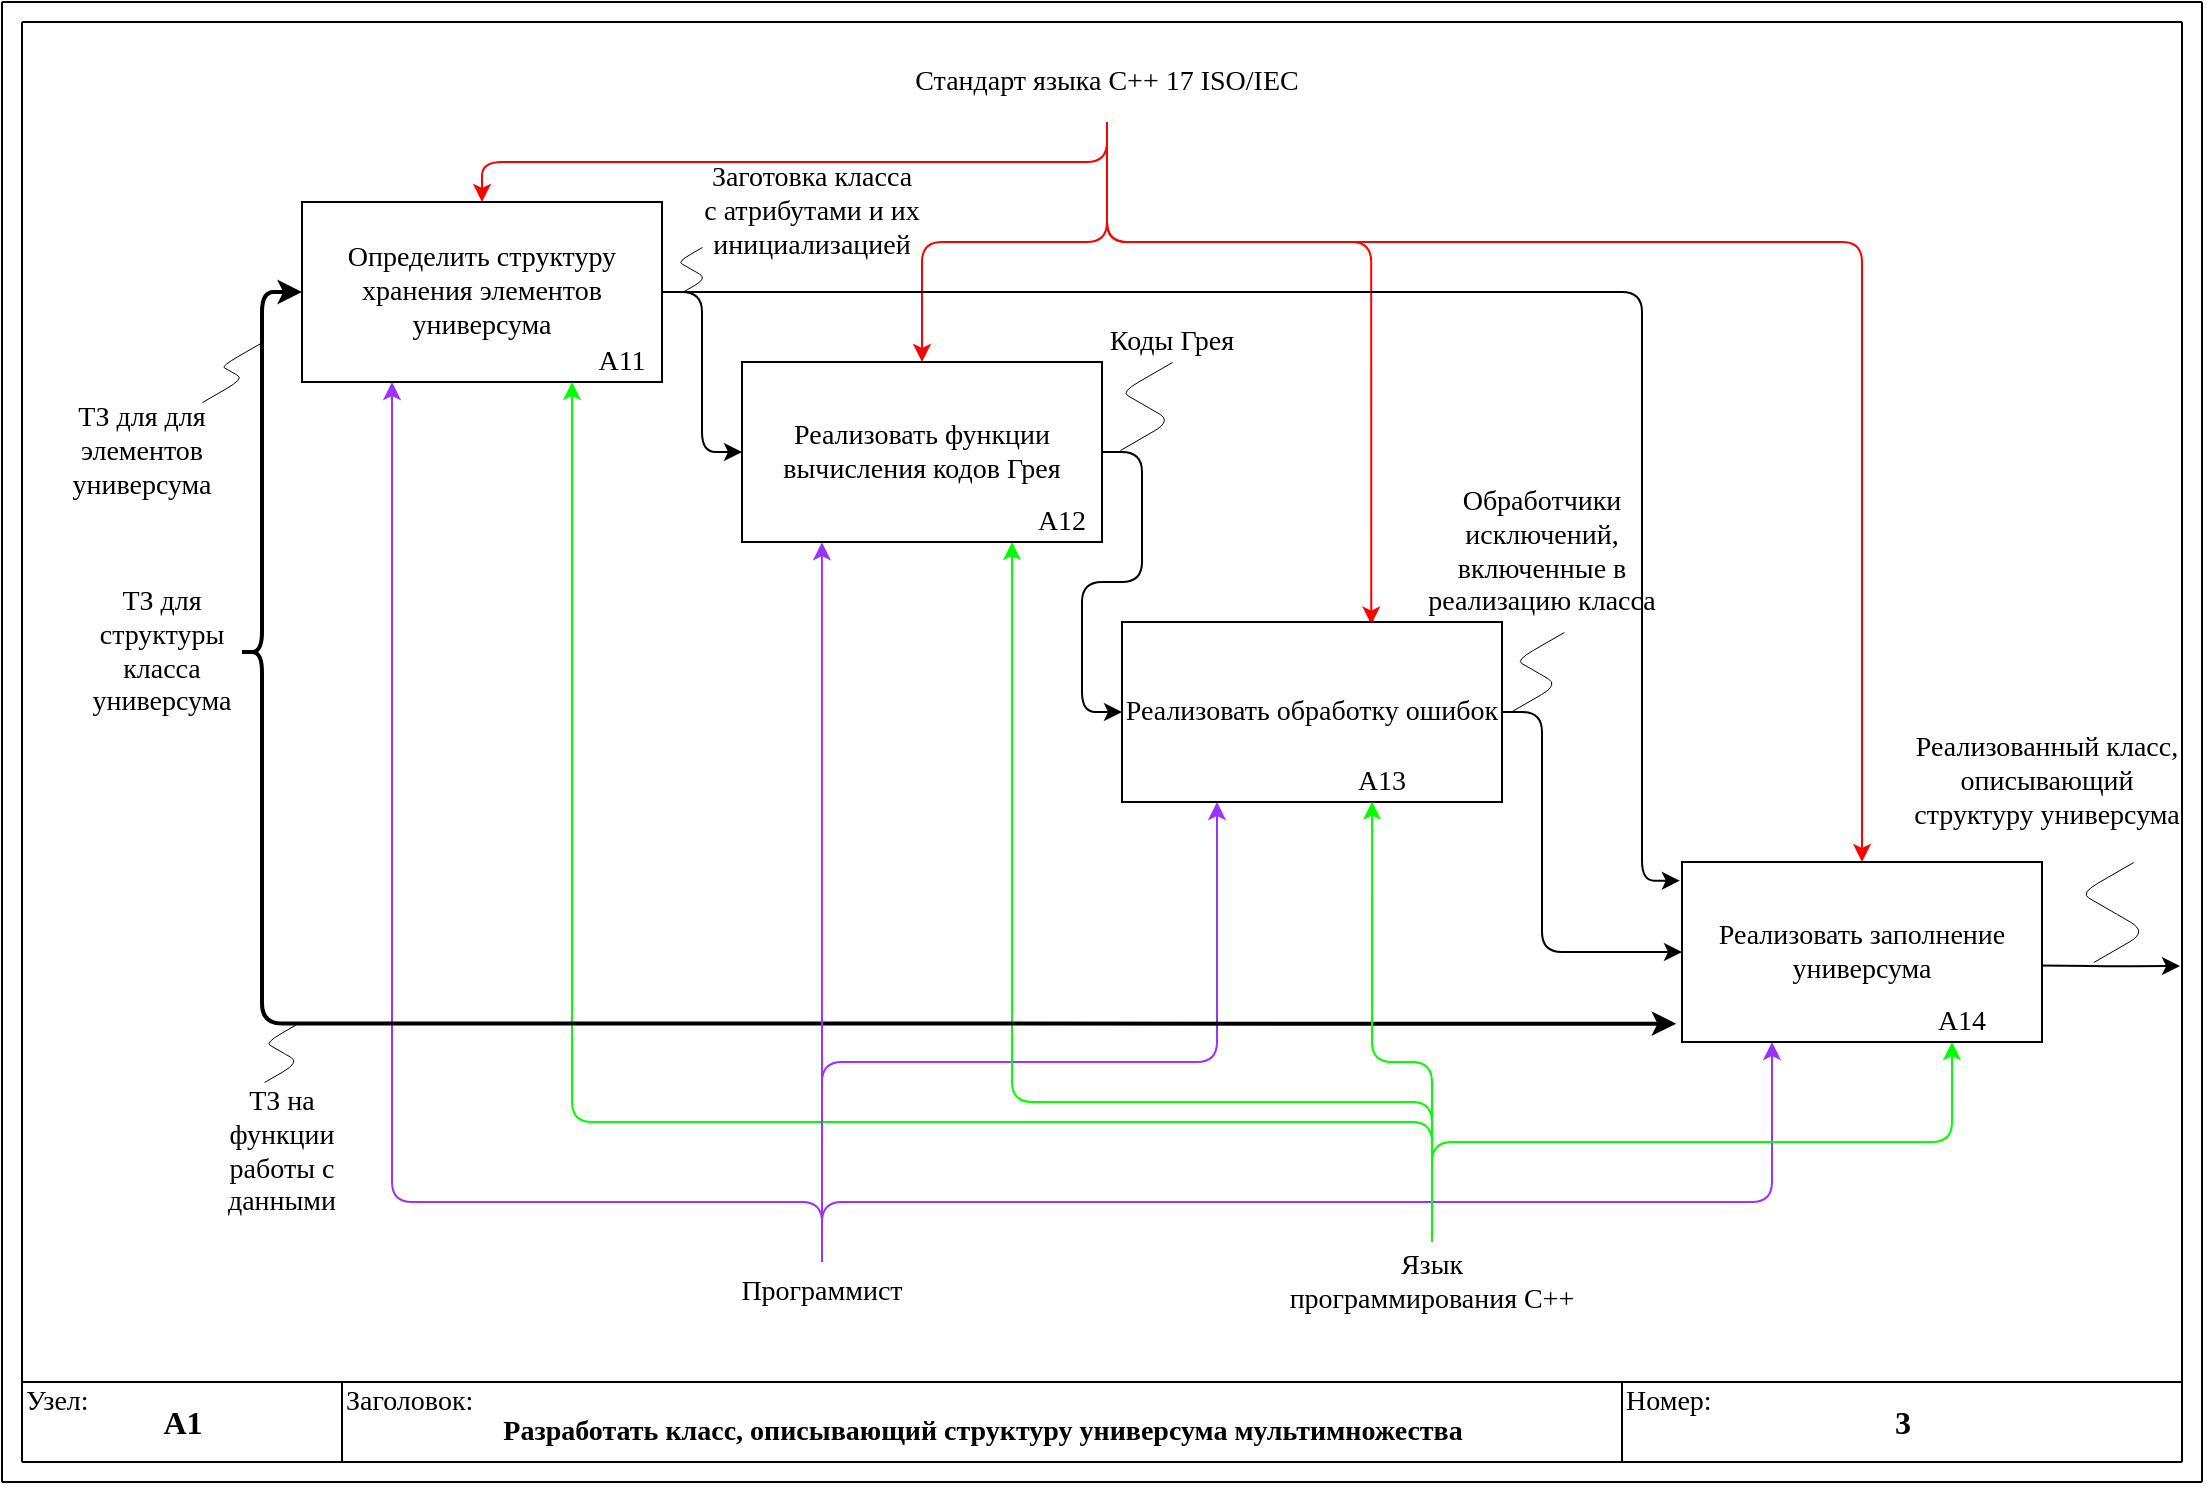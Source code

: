 <mxfile version="25.0.3">
  <diagram id="lyeycGZW0_QT9ZbgY8EM" name="Страница — 1">
    <mxGraphModel dx="913" dy="493" grid="1" gridSize="10" guides="1" tooltips="1" connect="1" arrows="1" fold="1" page="1" pageScale="1" pageWidth="1654" pageHeight="1169" math="0" shadow="0">
      <root>
        <mxCell id="0" />
        <mxCell id="1" parent="0" />
        <mxCell id="8DZsV2622_OFn22rBe2u-1" value="" style="endArrow=none;html=1;fontFamily=Times New Roman;" edge="1" parent="1">
          <mxGeometry width="50" height="50" relative="1" as="geometry">
            <mxPoint x="40" y="40" as="sourcePoint" />
            <mxPoint x="40" y="760" as="targetPoint" />
          </mxGeometry>
        </mxCell>
        <mxCell id="8DZsV2622_OFn22rBe2u-2" value="" style="endArrow=none;html=1;fontFamily=Times New Roman;" edge="1" parent="1">
          <mxGeometry width="50" height="50" relative="1" as="geometry">
            <mxPoint x="1120" y="40" as="sourcePoint" />
            <mxPoint x="1120" y="760" as="targetPoint" />
          </mxGeometry>
        </mxCell>
        <mxCell id="8DZsV2622_OFn22rBe2u-3" value="" style="endArrow=none;html=1;fontFamily=Times New Roman;" edge="1" parent="1">
          <mxGeometry width="50" height="50" relative="1" as="geometry">
            <mxPoint x="40" y="760" as="sourcePoint" />
            <mxPoint x="1120" y="760" as="targetPoint" />
          </mxGeometry>
        </mxCell>
        <mxCell id="8DZsV2622_OFn22rBe2u-4" value="" style="endArrow=none;html=1;fontFamily=Times New Roman;" edge="1" parent="1">
          <mxGeometry width="50" height="50" relative="1" as="geometry">
            <mxPoint x="30" y="30" as="sourcePoint" />
            <mxPoint x="30" y="770" as="targetPoint" />
          </mxGeometry>
        </mxCell>
        <mxCell id="8DZsV2622_OFn22rBe2u-5" value="" style="endArrow=none;html=1;fontFamily=Times New Roman;" edge="1" parent="1">
          <mxGeometry width="50" height="50" relative="1" as="geometry">
            <mxPoint x="1130" y="30" as="sourcePoint" />
            <mxPoint x="1130" y="770" as="targetPoint" />
          </mxGeometry>
        </mxCell>
        <mxCell id="8DZsV2622_OFn22rBe2u-6" value="" style="endArrow=none;html=1;fontFamily=Times New Roman;" edge="1" parent="1">
          <mxGeometry width="50" height="50" relative="1" as="geometry">
            <mxPoint x="30" y="770" as="sourcePoint" />
            <mxPoint x="1130" y="770" as="targetPoint" />
          </mxGeometry>
        </mxCell>
        <mxCell id="8DZsV2622_OFn22rBe2u-7" value="" style="endArrow=none;html=1;fontFamily=Times New Roman;" edge="1" parent="1">
          <mxGeometry width="50" height="50" relative="1" as="geometry">
            <mxPoint x="40" y="720" as="sourcePoint" />
            <mxPoint x="1120" y="720" as="targetPoint" />
          </mxGeometry>
        </mxCell>
        <mxCell id="8DZsV2622_OFn22rBe2u-8" value="" style="endArrow=none;html=1;fontFamily=Times New Roman;" edge="1" parent="1">
          <mxGeometry width="50" height="50" relative="1" as="geometry">
            <mxPoint x="200" y="720" as="sourcePoint" />
            <mxPoint x="200" y="760" as="targetPoint" />
          </mxGeometry>
        </mxCell>
        <mxCell id="8DZsV2622_OFn22rBe2u-9" value="" style="endArrow=none;html=1;fontFamily=Times New Roman;" edge="1" parent="1">
          <mxGeometry width="50" height="50" relative="1" as="geometry">
            <mxPoint x="840" y="720" as="sourcePoint" />
            <mxPoint x="840" y="760" as="targetPoint" />
          </mxGeometry>
        </mxCell>
        <mxCell id="8DZsV2622_OFn22rBe2u-10" value="&lt;font style=&quot;font-size: 14px&quot;&gt;Узел:&lt;br&gt;&lt;/font&gt;" style="text;html=1;strokeColor=none;fillColor=none;align=left;verticalAlign=middle;whiteSpace=wrap;rounded=0;fontFamily=Times New Roman;" vertex="1" parent="1">
          <mxGeometry x="40" y="720" width="160" height="20" as="geometry" />
        </mxCell>
        <mxCell id="8DZsV2622_OFn22rBe2u-11" value="&lt;font style=&quot;font-size: 14px&quot;&gt;Заголовок:&lt;br&gt;&lt;/font&gt;" style="text;html=1;strokeColor=none;fillColor=none;align=left;verticalAlign=middle;whiteSpace=wrap;rounded=0;fontFamily=Times New Roman;" vertex="1" parent="1">
          <mxGeometry x="200" y="720" width="160" height="20" as="geometry" />
        </mxCell>
        <mxCell id="8DZsV2622_OFn22rBe2u-12" value="&lt;font style=&quot;font-size: 14px&quot;&gt;Номер:&lt;br&gt;&lt;/font&gt;" style="text;html=1;strokeColor=none;fillColor=none;align=left;verticalAlign=middle;whiteSpace=wrap;rounded=0;fontFamily=Times New Roman;" vertex="1" parent="1">
          <mxGeometry x="840" y="720" width="160" height="20" as="geometry" />
        </mxCell>
        <mxCell id="8DZsV2622_OFn22rBe2u-13" value="&lt;font style=&quot;font-size: 16px&quot;&gt;&lt;b&gt;A1&lt;/b&gt;&lt;/font&gt;" style="text;html=1;align=center;verticalAlign=middle;resizable=0;points=[];autosize=1;fontFamily=Times New Roman;" vertex="1" parent="1">
          <mxGeometry x="100" y="725" width="40" height="30" as="geometry" />
        </mxCell>
        <mxCell id="8DZsV2622_OFn22rBe2u-14" value="&lt;font style=&quot;font-size: 16px&quot;&gt;&lt;b&gt;3&lt;/b&gt;&lt;/font&gt;" style="text;html=1;align=center;verticalAlign=middle;resizable=0;points=[];autosize=1;fontFamily=Times New Roman;" vertex="1" parent="1">
          <mxGeometry x="965" y="725" width="30" height="30" as="geometry" />
        </mxCell>
        <mxCell id="8DZsV2622_OFn22rBe2u-15" value="&lt;span style=&quot;font-size: 14px;&quot;&gt;&lt;b&gt;Разработать класс, описывающий структуру универсума мультимножества&lt;/b&gt;&lt;/span&gt;" style="text;html=1;align=center;verticalAlign=middle;resizable=0;points=[];autosize=1;fontFamily=Times New Roman;" vertex="1" parent="1">
          <mxGeometry x="270" y="730" width="500" height="30" as="geometry" />
        </mxCell>
        <mxCell id="8DZsV2622_OFn22rBe2u-16" style="edgeStyle=orthogonalEdgeStyle;shape=connector;rounded=1;orthogonalLoop=1;jettySize=auto;html=1;exitX=1;exitY=0.5;exitDx=0;exitDy=0;entryX=0;entryY=0.5;entryDx=0;entryDy=0;strokeColor=default;align=center;verticalAlign=middle;fontFamily=Times New Roman;fontSize=11;fontColor=default;labelBackgroundColor=default;endArrow=classic;" edge="1" parent="1" source="8DZsV2622_OFn22rBe2u-17" target="8DZsV2622_OFn22rBe2u-39">
          <mxGeometry relative="1" as="geometry" />
        </mxCell>
        <mxCell id="8DZsV2622_OFn22rBe2u-17" value="&lt;font style=&quot;font-size: 14px;&quot;&gt;Определить структуру хранения элементов универсума&lt;/font&gt;" style="rounded=0;whiteSpace=wrap;html=1;fontFamily=Times New Roman;" vertex="1" parent="1">
          <mxGeometry x="180" y="130" width="180" height="90" as="geometry" />
        </mxCell>
        <mxCell id="8DZsV2622_OFn22rBe2u-18" value="" style="endArrow=classic;html=1;fontFamily=Times New Roman;entryX=0;entryY=0.5;entryDx=0;entryDy=0;edgeStyle=orthogonalEdgeStyle;exitX=1;exitY=0.5;exitDx=0;exitDy=0;strokeWidth=2;" edge="1" parent="1" target="8DZsV2622_OFn22rBe2u-17">
          <mxGeometry width="50" height="50" relative="1" as="geometry">
            <mxPoint x="150" y="355" as="sourcePoint" />
            <mxPoint x="230" y="364" as="targetPoint" />
            <Array as="points">
              <mxPoint x="160" y="355" />
              <mxPoint x="160" y="175" />
            </Array>
          </mxGeometry>
        </mxCell>
        <mxCell id="8DZsV2622_OFn22rBe2u-19" value="&lt;font style=&quot;font-size: 14px;&quot;&gt;А&lt;/font&gt;&lt;font style=&quot;font-size: 14px;&quot;&gt;11&lt;/font&gt;" style="text;html=1;strokeColor=none;fillColor=none;align=center;verticalAlign=middle;whiteSpace=wrap;rounded=0;fontFamily=Times New Roman;" vertex="1" parent="1">
          <mxGeometry x="320" y="200" width="40" height="20" as="geometry" />
        </mxCell>
        <mxCell id="8DZsV2622_OFn22rBe2u-20" style="edgeStyle=orthogonalEdgeStyle;shape=connector;rounded=1;orthogonalLoop=1;jettySize=auto;html=1;exitX=0.5;exitY=0;exitDx=0;exitDy=0;entryX=0.25;entryY=1;entryDx=0;entryDy=0;strokeColor=#9933FF;align=center;verticalAlign=middle;fontFamily=Times New Roman;fontSize=11;fontColor=default;labelBackgroundColor=default;endArrow=classic;" edge="1" parent="1" source="8DZsV2622_OFn22rBe2u-23" target="8DZsV2622_OFn22rBe2u-41">
          <mxGeometry relative="1" as="geometry">
            <Array as="points">
              <mxPoint x="440" y="560" />
              <mxPoint x="637" y="560" />
            </Array>
          </mxGeometry>
        </mxCell>
        <mxCell id="8DZsV2622_OFn22rBe2u-21" style="edgeStyle=orthogonalEdgeStyle;shape=connector;rounded=1;orthogonalLoop=1;jettySize=auto;html=1;exitX=0.5;exitY=0;exitDx=0;exitDy=0;entryX=0.25;entryY=1;entryDx=0;entryDy=0;strokeColor=#9933FF;align=center;verticalAlign=middle;fontFamily=Times New Roman;fontSize=11;fontColor=default;labelBackgroundColor=default;endArrow=classic;" edge="1" parent="1" source="8DZsV2622_OFn22rBe2u-23" target="8DZsV2622_OFn22rBe2u-17">
          <mxGeometry relative="1" as="geometry">
            <Array as="points">
              <mxPoint x="440" y="630" />
              <mxPoint x="225" y="630" />
            </Array>
          </mxGeometry>
        </mxCell>
        <mxCell id="8DZsV2622_OFn22rBe2u-22" style="edgeStyle=orthogonalEdgeStyle;shape=connector;rounded=1;orthogonalLoop=1;jettySize=auto;html=1;exitX=0.5;exitY=0;exitDx=0;exitDy=0;entryX=0.25;entryY=1;entryDx=0;entryDy=0;strokeColor=#9933FF;align=center;verticalAlign=middle;fontFamily=Times New Roman;fontSize=11;fontColor=default;labelBackgroundColor=default;endArrow=classic;" edge="1" parent="1" source="8DZsV2622_OFn22rBe2u-23" target="8DZsV2622_OFn22rBe2u-43">
          <mxGeometry relative="1" as="geometry">
            <Array as="points">
              <mxPoint x="440" y="630" />
              <mxPoint x="915" y="630" />
            </Array>
          </mxGeometry>
        </mxCell>
        <mxCell id="8DZsV2622_OFn22rBe2u-23" value="&lt;font style=&quot;font-size: 14px;&quot;&gt;Программист&lt;/font&gt;" style="text;html=1;strokeColor=none;fillColor=none;align=center;verticalAlign=middle;whiteSpace=wrap;rounded=0;fontFamily=Times New Roman;" vertex="1" parent="1">
          <mxGeometry x="390" y="660" width="100" height="30" as="geometry" />
        </mxCell>
        <mxCell id="8DZsV2622_OFn22rBe2u-24" style="edgeStyle=orthogonalEdgeStyle;shape=connector;rounded=1;orthogonalLoop=1;jettySize=auto;html=1;exitX=0.5;exitY=0;exitDx=0;exitDy=0;entryX=0.75;entryY=1;entryDx=0;entryDy=0;strokeColor=#00FF00;align=center;verticalAlign=middle;fontFamily=Times New Roman;fontSize=11;fontColor=default;labelBackgroundColor=default;endArrow=classic;" edge="1" parent="1" source="8DZsV2622_OFn22rBe2u-27" target="8DZsV2622_OFn22rBe2u-43">
          <mxGeometry relative="1" as="geometry">
            <Array as="points" />
          </mxGeometry>
        </mxCell>
        <mxCell id="8DZsV2622_OFn22rBe2u-25" style="edgeStyle=orthogonalEdgeStyle;shape=connector;rounded=1;orthogonalLoop=1;jettySize=auto;html=1;exitX=0.5;exitY=0;exitDx=0;exitDy=0;entryX=0.75;entryY=1;entryDx=0;entryDy=0;strokeColor=#00FF00;align=center;verticalAlign=middle;fontFamily=Times New Roman;fontSize=11;fontColor=default;labelBackgroundColor=default;endArrow=classic;" edge="1" parent="1" source="8DZsV2622_OFn22rBe2u-27" target="8DZsV2622_OFn22rBe2u-39">
          <mxGeometry relative="1" as="geometry">
            <Array as="points">
              <mxPoint x="745" y="580" />
              <mxPoint x="535" y="580" />
            </Array>
          </mxGeometry>
        </mxCell>
        <mxCell id="8DZsV2622_OFn22rBe2u-26" style="edgeStyle=orthogonalEdgeStyle;shape=connector;rounded=1;orthogonalLoop=1;jettySize=auto;html=1;exitX=0.5;exitY=0;exitDx=0;exitDy=0;entryX=0.75;entryY=1;entryDx=0;entryDy=0;strokeColor=#00FF00;align=center;verticalAlign=middle;fontFamily=Times New Roman;fontSize=11;fontColor=default;labelBackgroundColor=default;endArrow=classic;" edge="1" parent="1" source="8DZsV2622_OFn22rBe2u-27" target="8DZsV2622_OFn22rBe2u-17">
          <mxGeometry relative="1" as="geometry">
            <Array as="points">
              <mxPoint x="745" y="590" />
              <mxPoint x="315" y="590" />
            </Array>
          </mxGeometry>
        </mxCell>
        <mxCell id="8DZsV2622_OFn22rBe2u-27" value="&lt;font style=&quot;font-size: 14px;&quot;&gt;Язык программирования С++&lt;/font&gt;" style="text;html=1;strokeColor=none;fillColor=none;align=center;verticalAlign=middle;whiteSpace=wrap;rounded=0;fontFamily=Times New Roman;" vertex="1" parent="1">
          <mxGeometry x="670" y="650" width="150" height="40" as="geometry" />
        </mxCell>
        <mxCell id="8DZsV2622_OFn22rBe2u-28" value="&lt;font style=&quot;font-size: 14px;&quot;&gt;Реализованный класс, описывающий структуру универсума&lt;/font&gt;" style="text;html=1;strokeColor=none;fillColor=none;align=center;verticalAlign=middle;whiteSpace=wrap;rounded=0;fontFamily=Times New Roman;" vertex="1" parent="1">
          <mxGeometry x="980" y="380" width="145" height="80" as="geometry" />
        </mxCell>
        <mxCell id="8DZsV2622_OFn22rBe2u-29" style="edgeStyle=orthogonalEdgeStyle;shape=connector;rounded=1;orthogonalLoop=1;jettySize=auto;html=1;exitX=0.5;exitY=1;exitDx=0;exitDy=0;entryX=0.5;entryY=0;entryDx=0;entryDy=0;strokeColor=#FF0000;align=center;verticalAlign=middle;fontFamily=Times New Roman;fontSize=11;fontColor=default;labelBackgroundColor=default;endArrow=classic;" edge="1" parent="1" source="8DZsV2622_OFn22rBe2u-32" target="8DZsV2622_OFn22rBe2u-39">
          <mxGeometry relative="1" as="geometry" />
        </mxCell>
        <mxCell id="8DZsV2622_OFn22rBe2u-30" style="edgeStyle=orthogonalEdgeStyle;shape=connector;rounded=1;orthogonalLoop=1;jettySize=auto;html=1;exitX=0.5;exitY=1;exitDx=0;exitDy=0;entryX=0.656;entryY=0.014;entryDx=0;entryDy=0;strokeColor=#FF0000;align=center;verticalAlign=middle;fontFamily=Times New Roman;fontSize=11;fontColor=default;labelBackgroundColor=default;endArrow=classic;entryPerimeter=0;" edge="1" parent="1" source="8DZsV2622_OFn22rBe2u-32" target="8DZsV2622_OFn22rBe2u-41">
          <mxGeometry relative="1" as="geometry">
            <Array as="points">
              <mxPoint x="582" y="150" />
            </Array>
          </mxGeometry>
        </mxCell>
        <mxCell id="8DZsV2622_OFn22rBe2u-73" style="edgeStyle=orthogonalEdgeStyle;shape=connector;rounded=1;orthogonalLoop=1;jettySize=auto;html=1;exitX=0.5;exitY=1;exitDx=0;exitDy=0;entryX=0.5;entryY=0;entryDx=0;entryDy=0;strokeColor=#FF0000;align=center;verticalAlign=middle;fontFamily=Times New Roman;fontSize=11;fontColor=default;labelBackgroundColor=default;endArrow=classic;" edge="1" parent="1" source="8DZsV2622_OFn22rBe2u-32" target="8DZsV2622_OFn22rBe2u-43">
          <mxGeometry relative="1" as="geometry">
            <Array as="points">
              <mxPoint x="582" y="150" />
              <mxPoint x="960" y="150" />
            </Array>
          </mxGeometry>
        </mxCell>
        <mxCell id="8DZsV2622_OFn22rBe2u-32" value="&lt;font style=&quot;font-size: 14px;&quot;&gt;Стандарт языка C++ 17 ISO/IEC&lt;/font&gt;" style="text;html=1;strokeColor=none;fillColor=none;align=center;verticalAlign=middle;whiteSpace=wrap;rounded=0;fontFamily=Times New Roman;" vertex="1" parent="1">
          <mxGeometry x="440" y="50" width="285" height="40" as="geometry" />
        </mxCell>
        <mxCell id="8DZsV2622_OFn22rBe2u-34" style="edgeStyle=orthogonalEdgeStyle;shape=connector;rounded=1;orthogonalLoop=1;jettySize=auto;html=1;exitX=1;exitY=0.5;exitDx=0;exitDy=0;strokeColor=default;align=center;verticalAlign=middle;fontFamily=Times New Roman;fontSize=11;fontColor=default;labelBackgroundColor=default;endArrow=classic;entryX=-0.016;entryY=0.898;entryDx=0;entryDy=0;entryPerimeter=0;strokeWidth=2;" edge="1" parent="1" target="8DZsV2622_OFn22rBe2u-43">
          <mxGeometry relative="1" as="geometry">
            <mxPoint x="810" y="460" as="targetPoint" />
            <Array as="points">
              <mxPoint x="160" y="355" />
              <mxPoint x="160" y="541" />
            </Array>
            <mxPoint x="150" y="355" as="sourcePoint" />
          </mxGeometry>
        </mxCell>
        <mxCell id="8DZsV2622_OFn22rBe2u-36" value="" style="endArrow=none;html=1;rounded=0;fontFamily=Times New Roman;" edge="1" parent="1">
          <mxGeometry width="50" height="50" relative="1" as="geometry">
            <mxPoint x="40" y="40" as="sourcePoint" />
            <mxPoint x="1120" y="40" as="targetPoint" />
          </mxGeometry>
        </mxCell>
        <mxCell id="8DZsV2622_OFn22rBe2u-37" value="" style="endArrow=none;html=1;rounded=0;fontFamily=Times New Roman;" edge="1" parent="1">
          <mxGeometry width="50" height="50" relative="1" as="geometry">
            <mxPoint x="30" y="30" as="sourcePoint" />
            <mxPoint x="1130" y="30" as="targetPoint" />
          </mxGeometry>
        </mxCell>
        <mxCell id="8DZsV2622_OFn22rBe2u-75" style="edgeStyle=orthogonalEdgeStyle;shape=connector;rounded=1;orthogonalLoop=1;jettySize=auto;html=1;exitX=1;exitY=0.5;exitDx=0;exitDy=0;entryX=0;entryY=0.5;entryDx=0;entryDy=0;strokeColor=default;align=center;verticalAlign=middle;fontFamily=Times New Roman;fontSize=11;fontColor=default;labelBackgroundColor=default;endArrow=classic;" edge="1" parent="1" source="8DZsV2622_OFn22rBe2u-39" target="8DZsV2622_OFn22rBe2u-41">
          <mxGeometry relative="1" as="geometry" />
        </mxCell>
        <mxCell id="8DZsV2622_OFn22rBe2u-39" value="&lt;font style=&quot;font-size: 14px;&quot;&gt;Реализовать функции вычисления кодов Грея&lt;/font&gt;" style="rounded=0;whiteSpace=wrap;html=1;fontFamily=Times New Roman;" vertex="1" parent="1">
          <mxGeometry x="400" y="210" width="180" height="90" as="geometry" />
        </mxCell>
        <mxCell id="8DZsV2622_OFn22rBe2u-40" style="edgeStyle=orthogonalEdgeStyle;shape=connector;rounded=1;orthogonalLoop=1;jettySize=auto;html=1;exitX=1;exitY=0.5;exitDx=0;exitDy=0;entryX=0;entryY=0.5;entryDx=0;entryDy=0;strokeColor=default;align=center;verticalAlign=middle;fontFamily=Times New Roman;fontSize=11;fontColor=default;labelBackgroundColor=default;endArrow=classic;" edge="1" parent="1" source="8DZsV2622_OFn22rBe2u-41" target="8DZsV2622_OFn22rBe2u-43">
          <mxGeometry relative="1" as="geometry">
            <Array as="points">
              <mxPoint x="800" y="385" />
              <mxPoint x="800" y="505" />
            </Array>
          </mxGeometry>
        </mxCell>
        <mxCell id="8DZsV2622_OFn22rBe2u-41" value="&lt;font style=&quot;font-size: 14px;&quot;&gt;Реализовать обработку ошибок&lt;/font&gt;" style="rounded=0;whiteSpace=wrap;html=1;fontFamily=Times New Roman;" vertex="1" parent="1">
          <mxGeometry x="590" y="340" width="190" height="90" as="geometry" />
        </mxCell>
        <mxCell id="8DZsV2622_OFn22rBe2u-42" style="edgeStyle=orthogonalEdgeStyle;shape=connector;rounded=1;orthogonalLoop=1;jettySize=auto;html=1;strokeColor=default;align=center;verticalAlign=middle;fontFamily=Times New Roman;fontSize=11;fontColor=default;labelBackgroundColor=default;endArrow=classic;" edge="1" parent="1">
          <mxGeometry relative="1" as="geometry">
            <mxPoint x="1119" y="512" as="targetPoint" />
            <mxPoint x="1049" y="511.71" as="sourcePoint" />
          </mxGeometry>
        </mxCell>
        <mxCell id="8DZsV2622_OFn22rBe2u-43" value="&lt;font style=&quot;font-size: 14px;&quot;&gt;Реализовать заполнение универсума&lt;/font&gt;" style="rounded=0;whiteSpace=wrap;html=1;fontFamily=Times New Roman;" vertex="1" parent="1">
          <mxGeometry x="870" y="460" width="180" height="90" as="geometry" />
        </mxCell>
        <mxCell id="8DZsV2622_OFn22rBe2u-44" value="" style="endArrow=classic;html=1;rounded=1;strokeColor=#FF0000;align=center;verticalAlign=middle;fontFamily=Times New Roman;fontSize=11;fontColor=default;labelBackgroundColor=default;edgeStyle=orthogonalEdgeStyle;entryX=0.5;entryY=0;entryDx=0;entryDy=0;exitX=0.5;exitY=1;exitDx=0;exitDy=0;" edge="1" parent="1" source="8DZsV2622_OFn22rBe2u-32" target="8DZsV2622_OFn22rBe2u-17">
          <mxGeometry width="50" height="50" relative="1" as="geometry">
            <mxPoint x="520" y="170" as="sourcePoint" />
            <mxPoint x="570" y="120" as="targetPoint" />
          </mxGeometry>
        </mxCell>
        <mxCell id="8DZsV2622_OFn22rBe2u-45" value="&lt;font style=&quot;font-size: 14px;&quot;&gt;A12&lt;/font&gt;" style="text;html=1;strokeColor=none;fillColor=none;align=center;verticalAlign=middle;whiteSpace=wrap;rounded=0;fontFamily=Times New Roman;" vertex="1" parent="1">
          <mxGeometry x="540" y="280" width="40" height="20" as="geometry" />
        </mxCell>
        <mxCell id="8DZsV2622_OFn22rBe2u-46" value="&lt;font style=&quot;font-size: 14px;&quot;&gt;А13&lt;/font&gt;" style="text;html=1;strokeColor=none;fillColor=none;align=center;verticalAlign=middle;whiteSpace=wrap;rounded=0;fontFamily=Times New Roman;" vertex="1" parent="1">
          <mxGeometry x="700" y="410" width="40" height="20" as="geometry" />
        </mxCell>
        <mxCell id="8DZsV2622_OFn22rBe2u-47" value="&lt;font style=&quot;font-size: 14px;&quot;&gt;А14&lt;/font&gt;" style="text;html=1;strokeColor=none;fillColor=none;align=center;verticalAlign=middle;whiteSpace=wrap;rounded=0;fontFamily=Times New Roman;" vertex="1" parent="1">
          <mxGeometry x="990" y="530" width="40" height="20" as="geometry" />
        </mxCell>
        <mxCell id="8DZsV2622_OFn22rBe2u-48" style="edgeStyle=orthogonalEdgeStyle;shape=connector;rounded=1;orthogonalLoop=1;jettySize=auto;html=1;exitX=0.5;exitY=0;exitDx=0;exitDy=0;strokeColor=#9933FF;align=center;verticalAlign=middle;fontFamily=Times New Roman;fontSize=11;fontColor=default;labelBackgroundColor=default;endArrow=classic;entryX=0.222;entryY=1.001;entryDx=0;entryDy=0;entryPerimeter=0;" edge="1" parent="1" source="8DZsV2622_OFn22rBe2u-23" target="8DZsV2622_OFn22rBe2u-39">
          <mxGeometry relative="1" as="geometry">
            <mxPoint x="440" y="310" as="targetPoint" />
          </mxGeometry>
        </mxCell>
        <mxCell id="8DZsV2622_OFn22rBe2u-49" style="edgeStyle=orthogonalEdgeStyle;shape=connector;rounded=1;orthogonalLoop=1;jettySize=auto;html=1;exitX=0.5;exitY=0;exitDx=0;exitDy=0;entryX=0.658;entryY=0.998;entryDx=0;entryDy=0;entryPerimeter=0;strokeColor=#00FF00;align=center;verticalAlign=middle;fontFamily=Times New Roman;fontSize=11;fontColor=default;labelBackgroundColor=default;endArrow=classic;" edge="1" parent="1" source="8DZsV2622_OFn22rBe2u-27" target="8DZsV2622_OFn22rBe2u-41">
          <mxGeometry relative="1" as="geometry">
            <Array as="points">
              <mxPoint x="745" y="560" />
              <mxPoint x="715" y="560" />
            </Array>
          </mxGeometry>
        </mxCell>
        <mxCell id="8DZsV2622_OFn22rBe2u-51" value="&lt;font style=&quot;font-size: 14px;&quot;&gt;ТЗ для структуры класса универсума&lt;/font&gt;" style="text;html=1;align=center;verticalAlign=middle;whiteSpace=wrap;rounded=0;fontFamily=Times New Roman;fontSize=11;fontColor=default;labelBackgroundColor=none;" vertex="1" parent="1">
          <mxGeometry x="70" y="340" width="80" height="30" as="geometry" />
        </mxCell>
        <mxCell id="8DZsV2622_OFn22rBe2u-52" value="" style="endArrow=none;html=1;rounded=1;strokeColor=default;align=center;verticalAlign=middle;fontFamily=Times New Roman;fontSize=11;fontColor=default;labelBackgroundColor=default;edgeStyle=isometricEdgeStyle;strokeWidth=0.5;" edge="1" parent="1">
          <mxGeometry width="50" height="50" relative="1" as="geometry">
            <mxPoint x="130" y="230" as="sourcePoint" />
            <mxPoint x="160" y="200" as="targetPoint" />
          </mxGeometry>
        </mxCell>
        <mxCell id="8DZsV2622_OFn22rBe2u-53" value="&lt;font style=&quot;font-size: 14px;&quot;&gt;ТЗ для для элементов универсума&lt;/font&gt;" style="text;html=1;align=center;verticalAlign=middle;whiteSpace=wrap;rounded=0;fontFamily=Times New Roman;fontSize=11;fontColor=default;labelBackgroundColor=none;" vertex="1" parent="1">
          <mxGeometry x="60" y="220" width="80" height="70" as="geometry" />
        </mxCell>
        <mxCell id="8DZsV2622_OFn22rBe2u-54" value="" style="endArrow=none;html=1;rounded=1;strokeColor=default;align=center;verticalAlign=middle;fontFamily=Times New Roman;fontSize=11;fontColor=default;labelBackgroundColor=default;edgeStyle=isometricEdgeStyle;strokeWidth=0.5;entryX=0;entryY=0.75;entryDx=0;entryDy=0;" edge="1" parent="1">
          <mxGeometry width="50" height="50" relative="1" as="geometry">
            <mxPoint x="370" y="175" as="sourcePoint" />
            <mxPoint x="380" y="152.5" as="targetPoint" />
          </mxGeometry>
        </mxCell>
        <mxCell id="8DZsV2622_OFn22rBe2u-55" value="&lt;span style=&quot;font-size: 14px;&quot;&gt;Заготовка класса с атрибутами и их инициализацией&lt;/span&gt;" style="text;html=1;align=center;verticalAlign=middle;whiteSpace=wrap;rounded=0;fontFamily=Times New Roman;fontSize=11;fontColor=default;labelBackgroundColor=none;" vertex="1" parent="1">
          <mxGeometry x="380" y="110" width="110" height="50" as="geometry" />
        </mxCell>
        <mxCell id="8DZsV2622_OFn22rBe2u-56" value="" style="endArrow=none;html=1;rounded=1;strokeColor=default;align=center;verticalAlign=middle;fontFamily=Times New Roman;fontSize=11;fontColor=default;labelBackgroundColor=default;edgeStyle=isometricEdgeStyle;strokeWidth=0.5;entryX=0.5;entryY=1;entryDx=0;entryDy=0;" edge="1" parent="1" target="8DZsV2622_OFn22rBe2u-57">
          <mxGeometry width="50" height="50" relative="1" as="geometry">
            <mxPoint x="589" y="254" as="sourcePoint" />
            <mxPoint x="606.89" y="224" as="targetPoint" />
          </mxGeometry>
        </mxCell>
        <mxCell id="8DZsV2622_OFn22rBe2u-57" value="&lt;span style=&quot;font-size: 14px;&quot;&gt;Коды Грея&lt;/span&gt;" style="text;html=1;align=center;verticalAlign=middle;whiteSpace=wrap;rounded=0;fontFamily=Times New Roman;fontSize=11;fontColor=default;labelBackgroundColor=none;" vertex="1" parent="1">
          <mxGeometry x="570" y="190" width="90" height="20" as="geometry" />
        </mxCell>
        <mxCell id="8DZsV2622_OFn22rBe2u-58" value="" style="endArrow=none;html=1;rounded=1;strokeColor=default;align=center;verticalAlign=middle;fontFamily=Times New Roman;fontSize=11;fontColor=default;labelBackgroundColor=default;edgeStyle=isometricEdgeStyle;strokeWidth=0.5;" edge="1" parent="1">
          <mxGeometry width="50" height="50" relative="1" as="geometry">
            <mxPoint x="161.06" y="570" as="sourcePoint" />
            <mxPoint x="178.95" y="540" as="targetPoint" />
          </mxGeometry>
        </mxCell>
        <mxCell id="8DZsV2622_OFn22rBe2u-59" value="&lt;font style=&quot;font-size: 14px;&quot;&gt;ТЗ на функции работы с данными&lt;/font&gt;" style="text;html=1;align=center;verticalAlign=middle;whiteSpace=wrap;rounded=0;fontFamily=Times New Roman;fontSize=11;fontColor=default;labelBackgroundColor=none;" vertex="1" parent="1">
          <mxGeometry x="130" y="570" width="80" height="70" as="geometry" />
        </mxCell>
        <mxCell id="8DZsV2622_OFn22rBe2u-60" value="" style="endArrow=none;html=1;rounded=1;strokeColor=default;align=center;verticalAlign=middle;fontFamily=Times New Roman;fontSize=11;fontColor=default;labelBackgroundColor=default;edgeStyle=isometricEdgeStyle;strokeWidth=0.5;entryX=0.656;entryY=1;entryDx=0;entryDy=0;entryPerimeter=0;" edge="1" parent="1">
          <mxGeometry width="50" height="50" relative="1" as="geometry">
            <mxPoint x="1075.68" y="510" as="sourcePoint" />
            <mxPoint x="1095.64" y="460" as="targetPoint" />
          </mxGeometry>
        </mxCell>
        <mxCell id="8DZsV2622_OFn22rBe2u-68" value="&lt;font style=&quot;font-size: 14px;&quot;&gt;Обработчики исключений, включенные в реализацию класса&lt;/font&gt;" style="text;html=1;align=center;verticalAlign=middle;whiteSpace=wrap;rounded=0;fontFamily=Times New Roman;fontSize=11;fontColor=default;labelBackgroundColor=none;" vertex="1" parent="1">
          <mxGeometry x="740" y="270" width="120" height="70" as="geometry" />
        </mxCell>
        <mxCell id="8DZsV2622_OFn22rBe2u-72" style="edgeStyle=orthogonalEdgeStyle;shape=connector;rounded=1;orthogonalLoop=1;jettySize=auto;html=1;exitX=1;exitY=0.5;exitDx=0;exitDy=0;entryX=-0.006;entryY=0.104;entryDx=0;entryDy=0;entryPerimeter=0;strokeColor=default;align=center;verticalAlign=middle;fontFamily=Times New Roman;fontSize=11;fontColor=default;labelBackgroundColor=default;endArrow=classic;" edge="1" parent="1" source="8DZsV2622_OFn22rBe2u-17" target="8DZsV2622_OFn22rBe2u-43">
          <mxGeometry relative="1" as="geometry">
            <Array as="points">
              <mxPoint x="850" y="175" />
              <mxPoint x="850" y="469" />
            </Array>
          </mxGeometry>
        </mxCell>
        <mxCell id="8DZsV2622_OFn22rBe2u-74" value="" style="endArrow=none;html=1;rounded=1;strokeColor=default;align=center;verticalAlign=middle;fontFamily=Times New Roman;fontSize=11;fontColor=default;labelBackgroundColor=default;edgeStyle=isometricEdgeStyle;strokeWidth=0.5;" edge="1" parent="1">
          <mxGeometry width="50" height="50" relative="1" as="geometry">
            <mxPoint x="784" y="385" as="sourcePoint" />
            <mxPoint x="810.93" y="345" as="targetPoint" />
          </mxGeometry>
        </mxCell>
      </root>
    </mxGraphModel>
  </diagram>
</mxfile>
